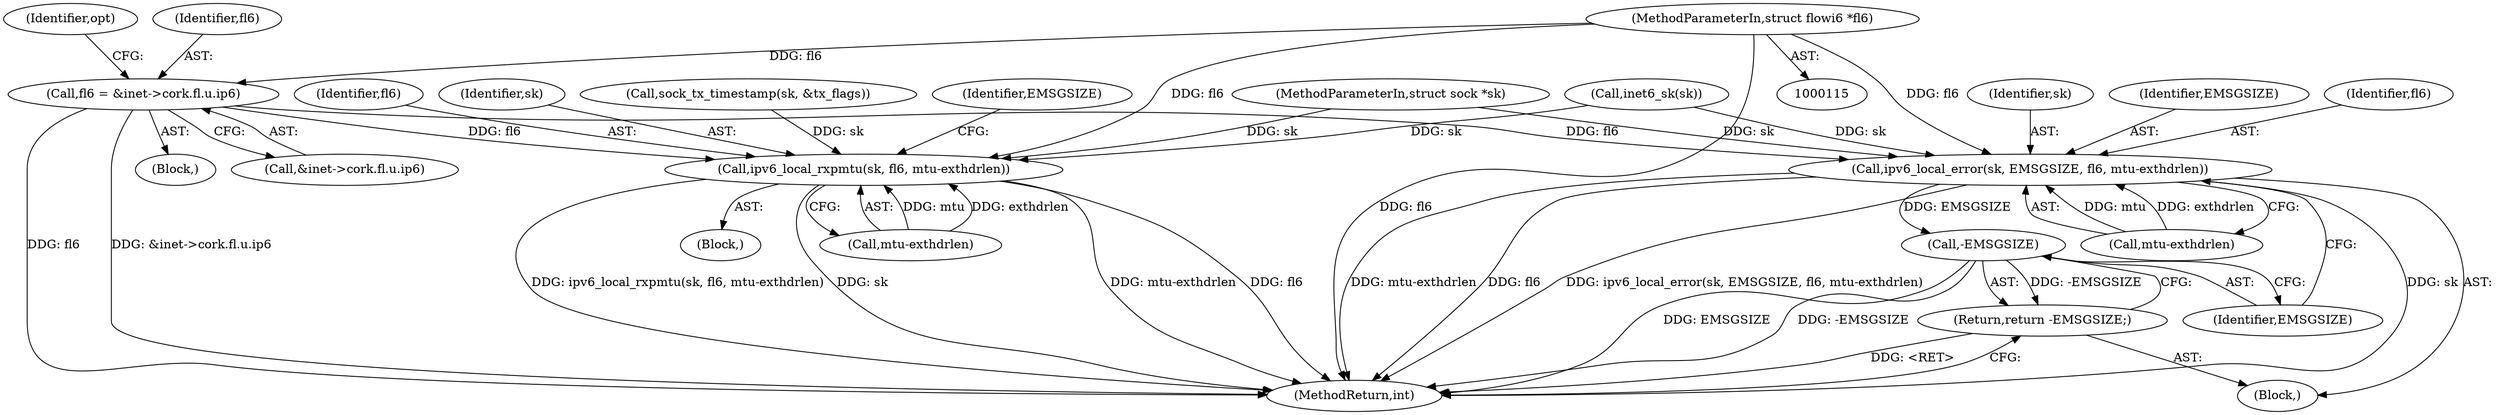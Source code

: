 digraph "0_linux_2811ebac2521ceac84f2bdae402455baa6a7fb47@pointer" {
"1000538" [label="(Call,fl6 = &inet->cork.fl.u.ip6)"];
"1000124" [label="(MethodParameterIn,struct flowi6 *fl6)"];
"1000628" [label="(Call,ipv6_local_error(sk, EMSGSIZE, fl6, mtu-exthdrlen))"];
"1000636" [label="(Call,-EMSGSIZE)"];
"1000635" [label="(Return,return -EMSGSIZE;)"];
"1000667" [label="(Call,ipv6_local_rxpmtu(sk, fl6, mtu-exthdrlen))"];
"1000116" [label="(MethodParameterIn,struct sock *sk)"];
"1000124" [label="(MethodParameterIn,struct flowi6 *fl6)"];
"1000629" [label="(Identifier,sk)"];
"1000669" [label="(Identifier,fl6)"];
"1000636" [label="(Call,-EMSGSIZE)"];
"1000137" [label="(Call,inet6_sk(sk))"];
"1000668" [label="(Identifier,sk)"];
"1000670" [label="(Call,mtu-exthdrlen)"];
"1000627" [label="(Block,)"];
"1001341" [label="(MethodReturn,int)"];
"1000632" [label="(Call,mtu-exthdrlen)"];
"1000644" [label="(Call,sock_tx_timestamp(sk, &tx_flags))"];
"1000630" [label="(Identifier,EMSGSIZE)"];
"1000666" [label="(Block,)"];
"1000675" [label="(Identifier,EMSGSIZE)"];
"1000667" [label="(Call,ipv6_local_rxpmtu(sk, fl6, mtu-exthdrlen))"];
"1000551" [label="(Identifier,opt)"];
"1000530" [label="(Block,)"];
"1000635" [label="(Return,return -EMSGSIZE;)"];
"1000538" [label="(Call,fl6 = &inet->cork.fl.u.ip6)"];
"1000539" [label="(Identifier,fl6)"];
"1000631" [label="(Identifier,fl6)"];
"1000637" [label="(Identifier,EMSGSIZE)"];
"1000628" [label="(Call,ipv6_local_error(sk, EMSGSIZE, fl6, mtu-exthdrlen))"];
"1000540" [label="(Call,&inet->cork.fl.u.ip6)"];
"1000538" -> "1000530"  [label="AST: "];
"1000538" -> "1000540"  [label="CFG: "];
"1000539" -> "1000538"  [label="AST: "];
"1000540" -> "1000538"  [label="AST: "];
"1000551" -> "1000538"  [label="CFG: "];
"1000538" -> "1001341"  [label="DDG: &inet->cork.fl.u.ip6"];
"1000538" -> "1001341"  [label="DDG: fl6"];
"1000124" -> "1000538"  [label="DDG: fl6"];
"1000538" -> "1000628"  [label="DDG: fl6"];
"1000538" -> "1000667"  [label="DDG: fl6"];
"1000124" -> "1000115"  [label="AST: "];
"1000124" -> "1001341"  [label="DDG: fl6"];
"1000124" -> "1000628"  [label="DDG: fl6"];
"1000124" -> "1000667"  [label="DDG: fl6"];
"1000628" -> "1000627"  [label="AST: "];
"1000628" -> "1000632"  [label="CFG: "];
"1000629" -> "1000628"  [label="AST: "];
"1000630" -> "1000628"  [label="AST: "];
"1000631" -> "1000628"  [label="AST: "];
"1000632" -> "1000628"  [label="AST: "];
"1000637" -> "1000628"  [label="CFG: "];
"1000628" -> "1001341"  [label="DDG: sk"];
"1000628" -> "1001341"  [label="DDG: mtu-exthdrlen"];
"1000628" -> "1001341"  [label="DDG: fl6"];
"1000628" -> "1001341"  [label="DDG: ipv6_local_error(sk, EMSGSIZE, fl6, mtu-exthdrlen)"];
"1000137" -> "1000628"  [label="DDG: sk"];
"1000116" -> "1000628"  [label="DDG: sk"];
"1000632" -> "1000628"  [label="DDG: mtu"];
"1000632" -> "1000628"  [label="DDG: exthdrlen"];
"1000628" -> "1000636"  [label="DDG: EMSGSIZE"];
"1000636" -> "1000635"  [label="AST: "];
"1000636" -> "1000637"  [label="CFG: "];
"1000637" -> "1000636"  [label="AST: "];
"1000635" -> "1000636"  [label="CFG: "];
"1000636" -> "1001341"  [label="DDG: EMSGSIZE"];
"1000636" -> "1001341"  [label="DDG: -EMSGSIZE"];
"1000636" -> "1000635"  [label="DDG: -EMSGSIZE"];
"1000635" -> "1000627"  [label="AST: "];
"1001341" -> "1000635"  [label="CFG: "];
"1000635" -> "1001341"  [label="DDG: <RET>"];
"1000667" -> "1000666"  [label="AST: "];
"1000667" -> "1000670"  [label="CFG: "];
"1000668" -> "1000667"  [label="AST: "];
"1000669" -> "1000667"  [label="AST: "];
"1000670" -> "1000667"  [label="AST: "];
"1000675" -> "1000667"  [label="CFG: "];
"1000667" -> "1001341"  [label="DDG: sk"];
"1000667" -> "1001341"  [label="DDG: mtu-exthdrlen"];
"1000667" -> "1001341"  [label="DDG: fl6"];
"1000667" -> "1001341"  [label="DDG: ipv6_local_rxpmtu(sk, fl6, mtu-exthdrlen)"];
"1000644" -> "1000667"  [label="DDG: sk"];
"1000137" -> "1000667"  [label="DDG: sk"];
"1000116" -> "1000667"  [label="DDG: sk"];
"1000670" -> "1000667"  [label="DDG: mtu"];
"1000670" -> "1000667"  [label="DDG: exthdrlen"];
}
